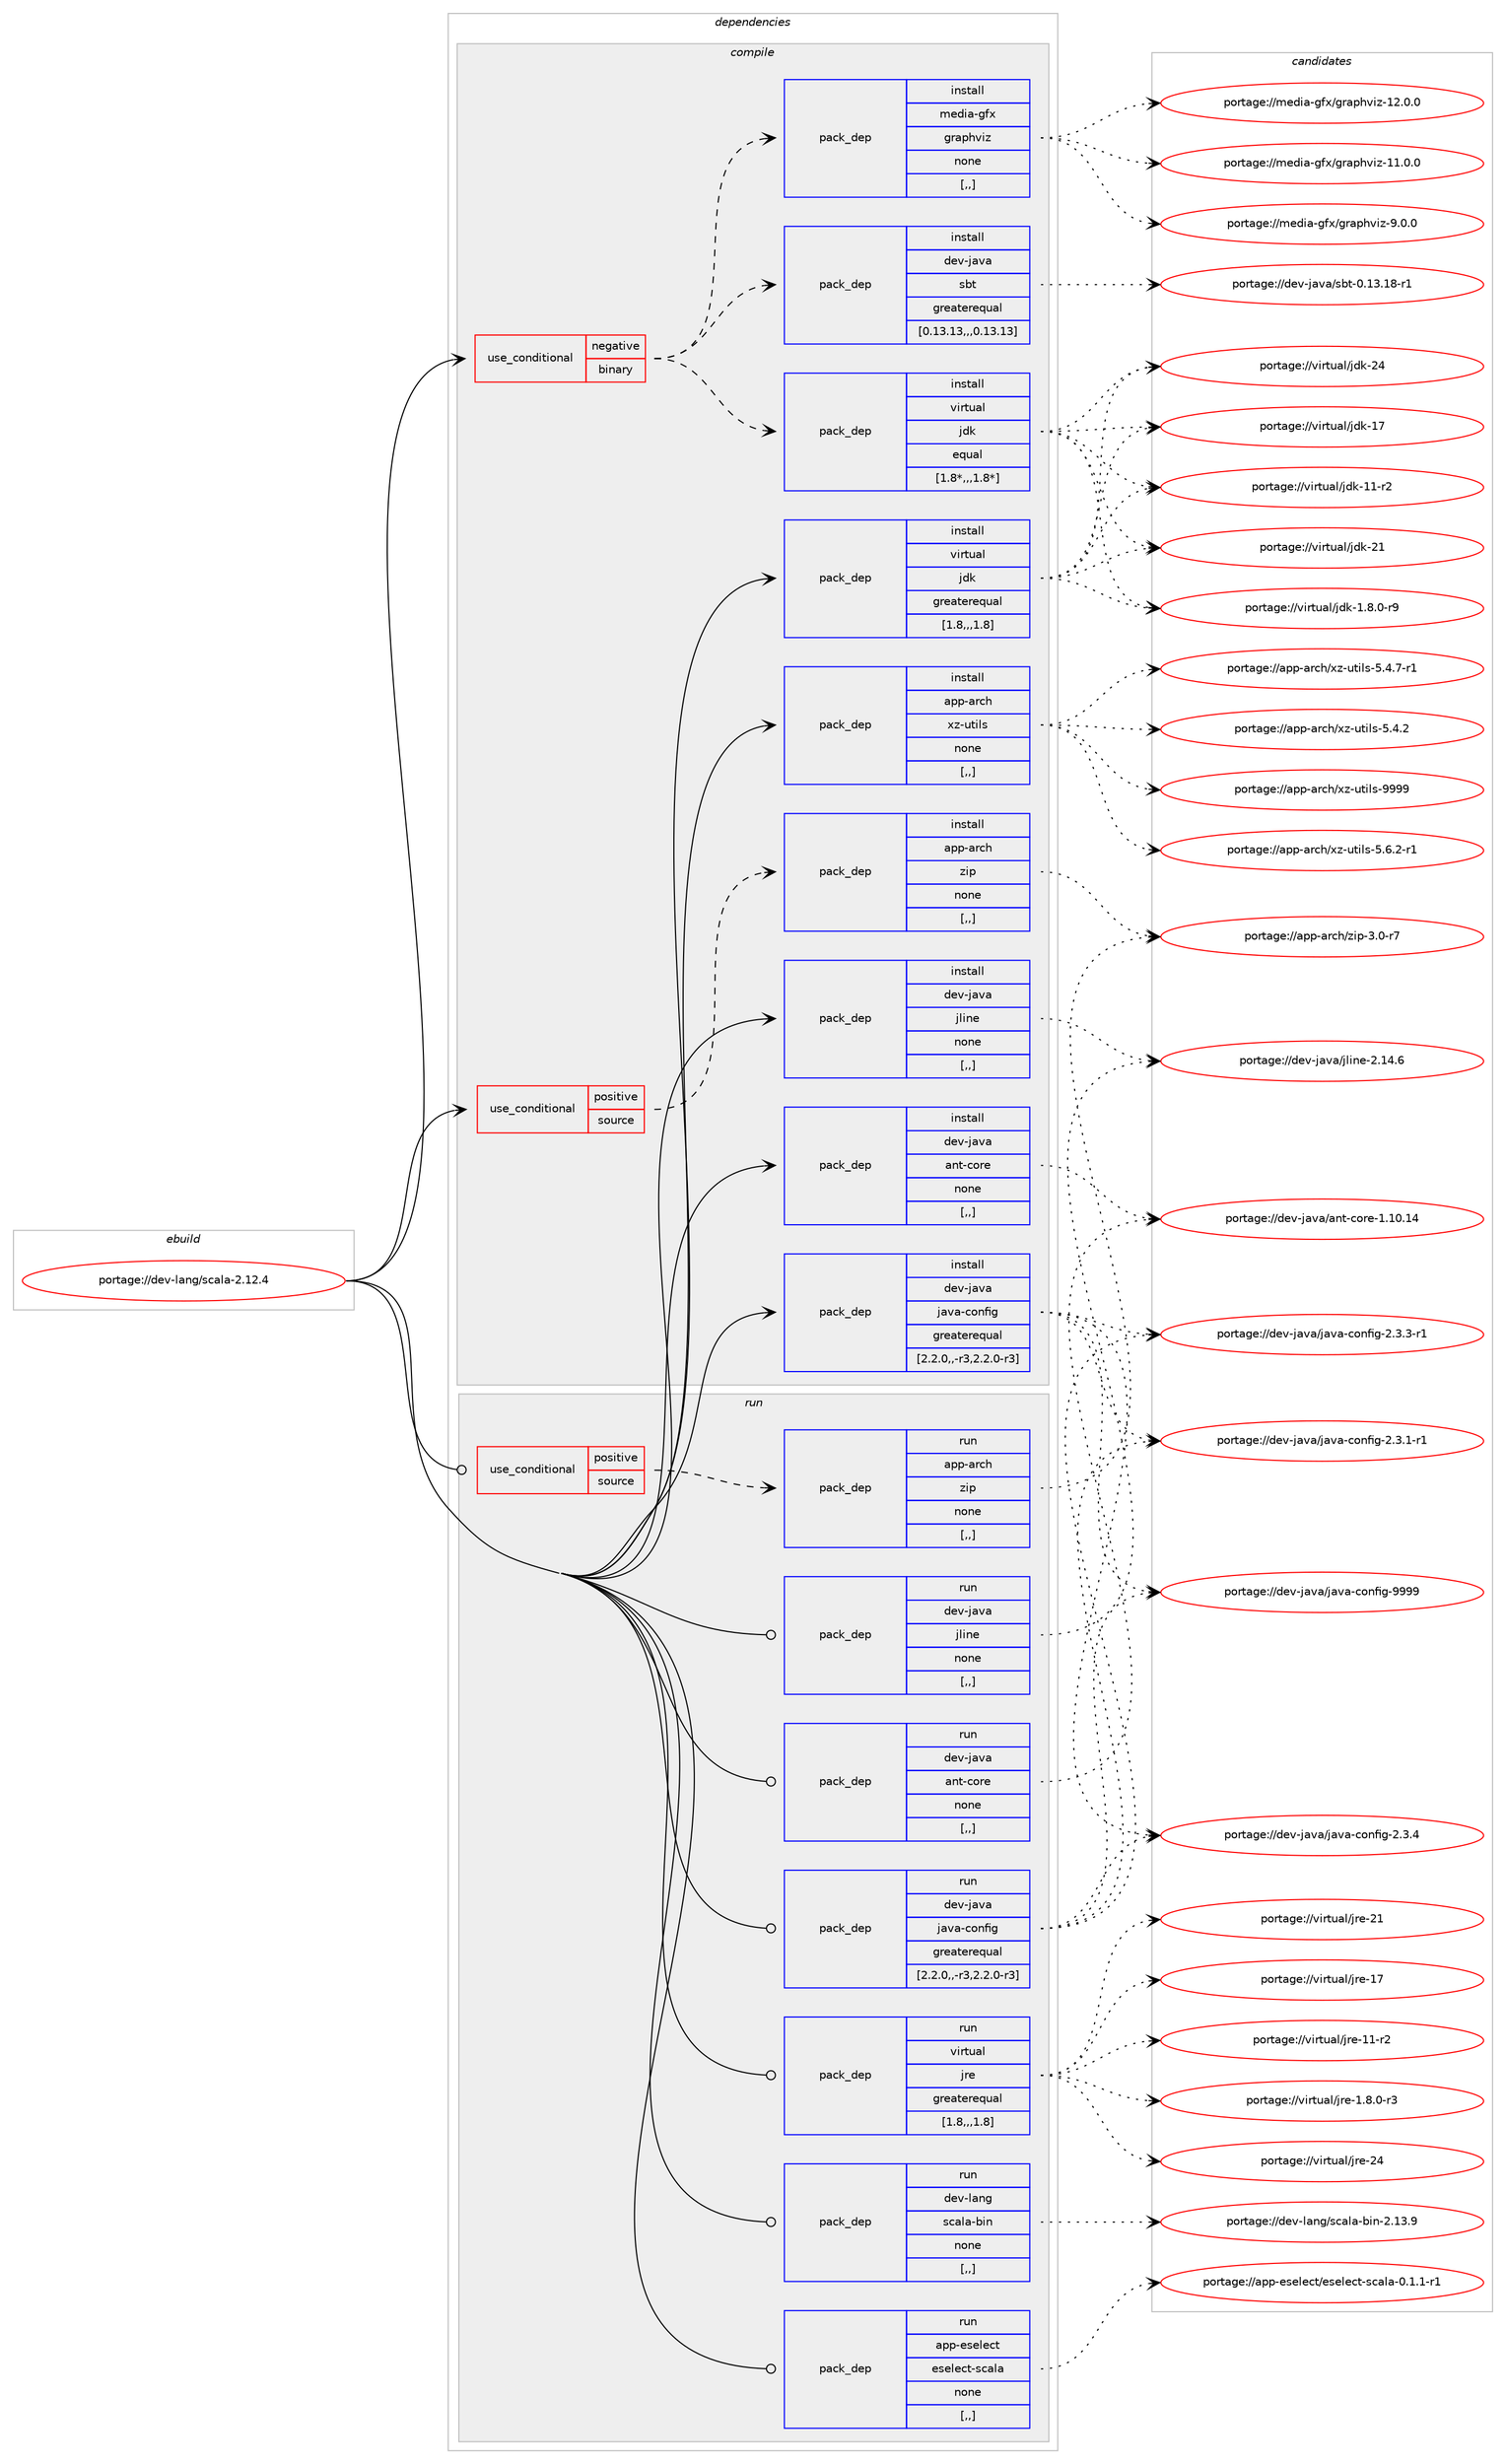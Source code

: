 digraph prolog {

# *************
# Graph options
# *************

newrank=true;
concentrate=true;
compound=true;
graph [rankdir=LR,fontname=Helvetica,fontsize=10,ranksep=1.5];#, ranksep=2.5, nodesep=0.2];
edge  [arrowhead=vee];
node  [fontname=Helvetica,fontsize=10];

# **********
# The ebuild
# **********

subgraph cluster_leftcol {
color=gray;
label=<<i>ebuild</i>>;
id [label="portage://dev-lang/scala-2.12.4", color=red, width=4, href="../dev-lang/scala-2.12.4.svg"];
}

# ****************
# The dependencies
# ****************

subgraph cluster_midcol {
color=gray;
label=<<i>dependencies</i>>;
subgraph cluster_compile {
fillcolor="#eeeeee";
style=filled;
label=<<i>compile</i>>;
subgraph cond25437 {
dependency105611 [label=<<TABLE BORDER="0" CELLBORDER="1" CELLSPACING="0" CELLPADDING="4"><TR><TD ROWSPAN="3" CELLPADDING="10">use_conditional</TD></TR><TR><TD>negative</TD></TR><TR><TD>binary</TD></TR></TABLE>>, shape=none, color=red];
subgraph pack79024 {
dependency105612 [label=<<TABLE BORDER="0" CELLBORDER="1" CELLSPACING="0" CELLPADDING="4" WIDTH="220"><TR><TD ROWSPAN="6" CELLPADDING="30">pack_dep</TD></TR><TR><TD WIDTH="110">install</TD></TR><TR><TD>virtual</TD></TR><TR><TD>jdk</TD></TR><TR><TD>equal</TD></TR><TR><TD>[1.8*,,,1.8*]</TD></TR></TABLE>>, shape=none, color=blue];
}
dependency105611:e -> dependency105612:w [weight=20,style="dashed",arrowhead="vee"];
subgraph pack79025 {
dependency105613 [label=<<TABLE BORDER="0" CELLBORDER="1" CELLSPACING="0" CELLPADDING="4" WIDTH="220"><TR><TD ROWSPAN="6" CELLPADDING="30">pack_dep</TD></TR><TR><TD WIDTH="110">install</TD></TR><TR><TD>dev-java</TD></TR><TR><TD>sbt</TD></TR><TR><TD>greaterequal</TD></TR><TR><TD>[0.13.13,,,0.13.13]</TD></TR></TABLE>>, shape=none, color=blue];
}
dependency105611:e -> dependency105613:w [weight=20,style="dashed",arrowhead="vee"];
subgraph pack79026 {
dependency105614 [label=<<TABLE BORDER="0" CELLBORDER="1" CELLSPACING="0" CELLPADDING="4" WIDTH="220"><TR><TD ROWSPAN="6" CELLPADDING="30">pack_dep</TD></TR><TR><TD WIDTH="110">install</TD></TR><TR><TD>media-gfx</TD></TR><TR><TD>graphviz</TD></TR><TR><TD>none</TD></TR><TR><TD>[,,]</TD></TR></TABLE>>, shape=none, color=blue];
}
dependency105611:e -> dependency105614:w [weight=20,style="dashed",arrowhead="vee"];
}
id:e -> dependency105611:w [weight=20,style="solid",arrowhead="vee"];
subgraph cond25438 {
dependency105615 [label=<<TABLE BORDER="0" CELLBORDER="1" CELLSPACING="0" CELLPADDING="4"><TR><TD ROWSPAN="3" CELLPADDING="10">use_conditional</TD></TR><TR><TD>positive</TD></TR><TR><TD>source</TD></TR></TABLE>>, shape=none, color=red];
subgraph pack79027 {
dependency105616 [label=<<TABLE BORDER="0" CELLBORDER="1" CELLSPACING="0" CELLPADDING="4" WIDTH="220"><TR><TD ROWSPAN="6" CELLPADDING="30">pack_dep</TD></TR><TR><TD WIDTH="110">install</TD></TR><TR><TD>app-arch</TD></TR><TR><TD>zip</TD></TR><TR><TD>none</TD></TR><TR><TD>[,,]</TD></TR></TABLE>>, shape=none, color=blue];
}
dependency105615:e -> dependency105616:w [weight=20,style="dashed",arrowhead="vee"];
}
id:e -> dependency105615:w [weight=20,style="solid",arrowhead="vee"];
subgraph pack79028 {
dependency105617 [label=<<TABLE BORDER="0" CELLBORDER="1" CELLSPACING="0" CELLPADDING="4" WIDTH="220"><TR><TD ROWSPAN="6" CELLPADDING="30">pack_dep</TD></TR><TR><TD WIDTH="110">install</TD></TR><TR><TD>app-arch</TD></TR><TR><TD>xz-utils</TD></TR><TR><TD>none</TD></TR><TR><TD>[,,]</TD></TR></TABLE>>, shape=none, color=blue];
}
id:e -> dependency105617:w [weight=20,style="solid",arrowhead="vee"];
subgraph pack79029 {
dependency105618 [label=<<TABLE BORDER="0" CELLBORDER="1" CELLSPACING="0" CELLPADDING="4" WIDTH="220"><TR><TD ROWSPAN="6" CELLPADDING="30">pack_dep</TD></TR><TR><TD WIDTH="110">install</TD></TR><TR><TD>dev-java</TD></TR><TR><TD>ant-core</TD></TR><TR><TD>none</TD></TR><TR><TD>[,,]</TD></TR></TABLE>>, shape=none, color=blue];
}
id:e -> dependency105618:w [weight=20,style="solid",arrowhead="vee"];
subgraph pack79030 {
dependency105619 [label=<<TABLE BORDER="0" CELLBORDER="1" CELLSPACING="0" CELLPADDING="4" WIDTH="220"><TR><TD ROWSPAN="6" CELLPADDING="30">pack_dep</TD></TR><TR><TD WIDTH="110">install</TD></TR><TR><TD>dev-java</TD></TR><TR><TD>java-config</TD></TR><TR><TD>greaterequal</TD></TR><TR><TD>[2.2.0,,-r3,2.2.0-r3]</TD></TR></TABLE>>, shape=none, color=blue];
}
id:e -> dependency105619:w [weight=20,style="solid",arrowhead="vee"];
subgraph pack79031 {
dependency105620 [label=<<TABLE BORDER="0" CELLBORDER="1" CELLSPACING="0" CELLPADDING="4" WIDTH="220"><TR><TD ROWSPAN="6" CELLPADDING="30">pack_dep</TD></TR><TR><TD WIDTH="110">install</TD></TR><TR><TD>dev-java</TD></TR><TR><TD>jline</TD></TR><TR><TD>none</TD></TR><TR><TD>[,,]</TD></TR></TABLE>>, shape=none, color=blue];
}
id:e -> dependency105620:w [weight=20,style="solid",arrowhead="vee"];
subgraph pack79032 {
dependency105621 [label=<<TABLE BORDER="0" CELLBORDER="1" CELLSPACING="0" CELLPADDING="4" WIDTH="220"><TR><TD ROWSPAN="6" CELLPADDING="30">pack_dep</TD></TR><TR><TD WIDTH="110">install</TD></TR><TR><TD>virtual</TD></TR><TR><TD>jdk</TD></TR><TR><TD>greaterequal</TD></TR><TR><TD>[1.8,,,1.8]</TD></TR></TABLE>>, shape=none, color=blue];
}
id:e -> dependency105621:w [weight=20,style="solid",arrowhead="vee"];
}
subgraph cluster_compileandrun {
fillcolor="#eeeeee";
style=filled;
label=<<i>compile and run</i>>;
}
subgraph cluster_run {
fillcolor="#eeeeee";
style=filled;
label=<<i>run</i>>;
subgraph cond25439 {
dependency105622 [label=<<TABLE BORDER="0" CELLBORDER="1" CELLSPACING="0" CELLPADDING="4"><TR><TD ROWSPAN="3" CELLPADDING="10">use_conditional</TD></TR><TR><TD>positive</TD></TR><TR><TD>source</TD></TR></TABLE>>, shape=none, color=red];
subgraph pack79033 {
dependency105623 [label=<<TABLE BORDER="0" CELLBORDER="1" CELLSPACING="0" CELLPADDING="4" WIDTH="220"><TR><TD ROWSPAN="6" CELLPADDING="30">pack_dep</TD></TR><TR><TD WIDTH="110">run</TD></TR><TR><TD>app-arch</TD></TR><TR><TD>zip</TD></TR><TR><TD>none</TD></TR><TR><TD>[,,]</TD></TR></TABLE>>, shape=none, color=blue];
}
dependency105622:e -> dependency105623:w [weight=20,style="dashed",arrowhead="vee"];
}
id:e -> dependency105622:w [weight=20,style="solid",arrowhead="odot"];
subgraph pack79034 {
dependency105624 [label=<<TABLE BORDER="0" CELLBORDER="1" CELLSPACING="0" CELLPADDING="4" WIDTH="220"><TR><TD ROWSPAN="6" CELLPADDING="30">pack_dep</TD></TR><TR><TD WIDTH="110">run</TD></TR><TR><TD>app-eselect</TD></TR><TR><TD>eselect-scala</TD></TR><TR><TD>none</TD></TR><TR><TD>[,,]</TD></TR></TABLE>>, shape=none, color=blue];
}
id:e -> dependency105624:w [weight=20,style="solid",arrowhead="odot"];
subgraph pack79035 {
dependency105625 [label=<<TABLE BORDER="0" CELLBORDER="1" CELLSPACING="0" CELLPADDING="4" WIDTH="220"><TR><TD ROWSPAN="6" CELLPADDING="30">pack_dep</TD></TR><TR><TD WIDTH="110">run</TD></TR><TR><TD>dev-java</TD></TR><TR><TD>ant-core</TD></TR><TR><TD>none</TD></TR><TR><TD>[,,]</TD></TR></TABLE>>, shape=none, color=blue];
}
id:e -> dependency105625:w [weight=20,style="solid",arrowhead="odot"];
subgraph pack79036 {
dependency105626 [label=<<TABLE BORDER="0" CELLBORDER="1" CELLSPACING="0" CELLPADDING="4" WIDTH="220"><TR><TD ROWSPAN="6" CELLPADDING="30">pack_dep</TD></TR><TR><TD WIDTH="110">run</TD></TR><TR><TD>dev-java</TD></TR><TR><TD>java-config</TD></TR><TR><TD>greaterequal</TD></TR><TR><TD>[2.2.0,,-r3,2.2.0-r3]</TD></TR></TABLE>>, shape=none, color=blue];
}
id:e -> dependency105626:w [weight=20,style="solid",arrowhead="odot"];
subgraph pack79037 {
dependency105627 [label=<<TABLE BORDER="0" CELLBORDER="1" CELLSPACING="0" CELLPADDING="4" WIDTH="220"><TR><TD ROWSPAN="6" CELLPADDING="30">pack_dep</TD></TR><TR><TD WIDTH="110">run</TD></TR><TR><TD>dev-java</TD></TR><TR><TD>jline</TD></TR><TR><TD>none</TD></TR><TR><TD>[,,]</TD></TR></TABLE>>, shape=none, color=blue];
}
id:e -> dependency105627:w [weight=20,style="solid",arrowhead="odot"];
subgraph pack79038 {
dependency105628 [label=<<TABLE BORDER="0" CELLBORDER="1" CELLSPACING="0" CELLPADDING="4" WIDTH="220"><TR><TD ROWSPAN="6" CELLPADDING="30">pack_dep</TD></TR><TR><TD WIDTH="110">run</TD></TR><TR><TD>virtual</TD></TR><TR><TD>jre</TD></TR><TR><TD>greaterequal</TD></TR><TR><TD>[1.8,,,1.8]</TD></TR></TABLE>>, shape=none, color=blue];
}
id:e -> dependency105628:w [weight=20,style="solid",arrowhead="odot"];
subgraph pack79039 {
dependency105629 [label=<<TABLE BORDER="0" CELLBORDER="1" CELLSPACING="0" CELLPADDING="4" WIDTH="220"><TR><TD ROWSPAN="6" CELLPADDING="30">pack_dep</TD></TR><TR><TD WIDTH="110">run</TD></TR><TR><TD>dev-lang</TD></TR><TR><TD>scala-bin</TD></TR><TR><TD>none</TD></TR><TR><TD>[,,]</TD></TR></TABLE>>, shape=none, color=blue];
}
id:e -> dependency105629:w [weight=20,style="solid",arrowhead="odot"];
}
}

# **************
# The candidates
# **************

subgraph cluster_choices {
rank=same;
color=gray;
label=<<i>candidates</i>>;

subgraph choice79024 {
color=black;
nodesep=1;
choice1181051141161179710847106100107455052 [label="portage://virtual/jdk-24", color=red, width=4,href="../virtual/jdk-24.svg"];
choice1181051141161179710847106100107455049 [label="portage://virtual/jdk-21", color=red, width=4,href="../virtual/jdk-21.svg"];
choice1181051141161179710847106100107454955 [label="portage://virtual/jdk-17", color=red, width=4,href="../virtual/jdk-17.svg"];
choice11810511411611797108471061001074549494511450 [label="portage://virtual/jdk-11-r2", color=red, width=4,href="../virtual/jdk-11-r2.svg"];
choice11810511411611797108471061001074549465646484511457 [label="portage://virtual/jdk-1.8.0-r9", color=red, width=4,href="../virtual/jdk-1.8.0-r9.svg"];
dependency105612:e -> choice1181051141161179710847106100107455052:w [style=dotted,weight="100"];
dependency105612:e -> choice1181051141161179710847106100107455049:w [style=dotted,weight="100"];
dependency105612:e -> choice1181051141161179710847106100107454955:w [style=dotted,weight="100"];
dependency105612:e -> choice11810511411611797108471061001074549494511450:w [style=dotted,weight="100"];
dependency105612:e -> choice11810511411611797108471061001074549465646484511457:w [style=dotted,weight="100"];
}
subgraph choice79025 {
color=black;
nodesep=1;
choice100101118451069711897471159811645484649514649564511449 [label="portage://dev-java/sbt-0.13.18-r1", color=red, width=4,href="../dev-java/sbt-0.13.18-r1.svg"];
dependency105613:e -> choice100101118451069711897471159811645484649514649564511449:w [style=dotted,weight="100"];
}
subgraph choice79026 {
color=black;
nodesep=1;
choice1091011001059745103102120471031149711210411810512245495046484648 [label="portage://media-gfx/graphviz-12.0.0", color=red, width=4,href="../media-gfx/graphviz-12.0.0.svg"];
choice1091011001059745103102120471031149711210411810512245494946484648 [label="portage://media-gfx/graphviz-11.0.0", color=red, width=4,href="../media-gfx/graphviz-11.0.0.svg"];
choice10910110010597451031021204710311497112104118105122455746484648 [label="portage://media-gfx/graphviz-9.0.0", color=red, width=4,href="../media-gfx/graphviz-9.0.0.svg"];
dependency105614:e -> choice1091011001059745103102120471031149711210411810512245495046484648:w [style=dotted,weight="100"];
dependency105614:e -> choice1091011001059745103102120471031149711210411810512245494946484648:w [style=dotted,weight="100"];
dependency105614:e -> choice10910110010597451031021204710311497112104118105122455746484648:w [style=dotted,weight="100"];
}
subgraph choice79027 {
color=black;
nodesep=1;
choice9711211245971149910447122105112455146484511455 [label="portage://app-arch/zip-3.0-r7", color=red, width=4,href="../app-arch/zip-3.0-r7.svg"];
dependency105616:e -> choice9711211245971149910447122105112455146484511455:w [style=dotted,weight="100"];
}
subgraph choice79028 {
color=black;
nodesep=1;
choice9711211245971149910447120122451171161051081154557575757 [label="portage://app-arch/xz-utils-9999", color=red, width=4,href="../app-arch/xz-utils-9999.svg"];
choice9711211245971149910447120122451171161051081154553465446504511449 [label="portage://app-arch/xz-utils-5.6.2-r1", color=red, width=4,href="../app-arch/xz-utils-5.6.2-r1.svg"];
choice9711211245971149910447120122451171161051081154553465246554511449 [label="portage://app-arch/xz-utils-5.4.7-r1", color=red, width=4,href="../app-arch/xz-utils-5.4.7-r1.svg"];
choice971121124597114991044712012245117116105108115455346524650 [label="portage://app-arch/xz-utils-5.4.2", color=red, width=4,href="../app-arch/xz-utils-5.4.2.svg"];
dependency105617:e -> choice9711211245971149910447120122451171161051081154557575757:w [style=dotted,weight="100"];
dependency105617:e -> choice9711211245971149910447120122451171161051081154553465446504511449:w [style=dotted,weight="100"];
dependency105617:e -> choice9711211245971149910447120122451171161051081154553465246554511449:w [style=dotted,weight="100"];
dependency105617:e -> choice971121124597114991044712012245117116105108115455346524650:w [style=dotted,weight="100"];
}
subgraph choice79029 {
color=black;
nodesep=1;
choice100101118451069711897479711011645991111141014549464948464952 [label="portage://dev-java/ant-core-1.10.14", color=red, width=4,href="../dev-java/ant-core-1.10.14.svg"];
dependency105618:e -> choice100101118451069711897479711011645991111141014549464948464952:w [style=dotted,weight="100"];
}
subgraph choice79030 {
color=black;
nodesep=1;
choice10010111845106971189747106971189745991111101021051034557575757 [label="portage://dev-java/java-config-9999", color=red, width=4,href="../dev-java/java-config-9999.svg"];
choice1001011184510697118974710697118974599111110102105103455046514652 [label="portage://dev-java/java-config-2.3.4", color=red, width=4,href="../dev-java/java-config-2.3.4.svg"];
choice10010111845106971189747106971189745991111101021051034550465146514511449 [label="portage://dev-java/java-config-2.3.3-r1", color=red, width=4,href="../dev-java/java-config-2.3.3-r1.svg"];
choice10010111845106971189747106971189745991111101021051034550465146494511449 [label="portage://dev-java/java-config-2.3.1-r1", color=red, width=4,href="../dev-java/java-config-2.3.1-r1.svg"];
dependency105619:e -> choice10010111845106971189747106971189745991111101021051034557575757:w [style=dotted,weight="100"];
dependency105619:e -> choice1001011184510697118974710697118974599111110102105103455046514652:w [style=dotted,weight="100"];
dependency105619:e -> choice10010111845106971189747106971189745991111101021051034550465146514511449:w [style=dotted,weight="100"];
dependency105619:e -> choice10010111845106971189747106971189745991111101021051034550465146494511449:w [style=dotted,weight="100"];
}
subgraph choice79031 {
color=black;
nodesep=1;
choice1001011184510697118974710610810511010145504649524654 [label="portage://dev-java/jline-2.14.6", color=red, width=4,href="../dev-java/jline-2.14.6.svg"];
dependency105620:e -> choice1001011184510697118974710610810511010145504649524654:w [style=dotted,weight="100"];
}
subgraph choice79032 {
color=black;
nodesep=1;
choice1181051141161179710847106100107455052 [label="portage://virtual/jdk-24", color=red, width=4,href="../virtual/jdk-24.svg"];
choice1181051141161179710847106100107455049 [label="portage://virtual/jdk-21", color=red, width=4,href="../virtual/jdk-21.svg"];
choice1181051141161179710847106100107454955 [label="portage://virtual/jdk-17", color=red, width=4,href="../virtual/jdk-17.svg"];
choice11810511411611797108471061001074549494511450 [label="portage://virtual/jdk-11-r2", color=red, width=4,href="../virtual/jdk-11-r2.svg"];
choice11810511411611797108471061001074549465646484511457 [label="portage://virtual/jdk-1.8.0-r9", color=red, width=4,href="../virtual/jdk-1.8.0-r9.svg"];
dependency105621:e -> choice1181051141161179710847106100107455052:w [style=dotted,weight="100"];
dependency105621:e -> choice1181051141161179710847106100107455049:w [style=dotted,weight="100"];
dependency105621:e -> choice1181051141161179710847106100107454955:w [style=dotted,weight="100"];
dependency105621:e -> choice11810511411611797108471061001074549494511450:w [style=dotted,weight="100"];
dependency105621:e -> choice11810511411611797108471061001074549465646484511457:w [style=dotted,weight="100"];
}
subgraph choice79033 {
color=black;
nodesep=1;
choice9711211245971149910447122105112455146484511455 [label="portage://app-arch/zip-3.0-r7", color=red, width=4,href="../app-arch/zip-3.0-r7.svg"];
dependency105623:e -> choice9711211245971149910447122105112455146484511455:w [style=dotted,weight="100"];
}
subgraph choice79034 {
color=black;
nodesep=1;
choice9711211245101115101108101991164710111510110810199116451159997108974548464946494511449 [label="portage://app-eselect/eselect-scala-0.1.1-r1", color=red, width=4,href="../app-eselect/eselect-scala-0.1.1-r1.svg"];
dependency105624:e -> choice9711211245101115101108101991164710111510110810199116451159997108974548464946494511449:w [style=dotted,weight="100"];
}
subgraph choice79035 {
color=black;
nodesep=1;
choice100101118451069711897479711011645991111141014549464948464952 [label="portage://dev-java/ant-core-1.10.14", color=red, width=4,href="../dev-java/ant-core-1.10.14.svg"];
dependency105625:e -> choice100101118451069711897479711011645991111141014549464948464952:w [style=dotted,weight="100"];
}
subgraph choice79036 {
color=black;
nodesep=1;
choice10010111845106971189747106971189745991111101021051034557575757 [label="portage://dev-java/java-config-9999", color=red, width=4,href="../dev-java/java-config-9999.svg"];
choice1001011184510697118974710697118974599111110102105103455046514652 [label="portage://dev-java/java-config-2.3.4", color=red, width=4,href="../dev-java/java-config-2.3.4.svg"];
choice10010111845106971189747106971189745991111101021051034550465146514511449 [label="portage://dev-java/java-config-2.3.3-r1", color=red, width=4,href="../dev-java/java-config-2.3.3-r1.svg"];
choice10010111845106971189747106971189745991111101021051034550465146494511449 [label="portage://dev-java/java-config-2.3.1-r1", color=red, width=4,href="../dev-java/java-config-2.3.1-r1.svg"];
dependency105626:e -> choice10010111845106971189747106971189745991111101021051034557575757:w [style=dotted,weight="100"];
dependency105626:e -> choice1001011184510697118974710697118974599111110102105103455046514652:w [style=dotted,weight="100"];
dependency105626:e -> choice10010111845106971189747106971189745991111101021051034550465146514511449:w [style=dotted,weight="100"];
dependency105626:e -> choice10010111845106971189747106971189745991111101021051034550465146494511449:w [style=dotted,weight="100"];
}
subgraph choice79037 {
color=black;
nodesep=1;
choice1001011184510697118974710610810511010145504649524654 [label="portage://dev-java/jline-2.14.6", color=red, width=4,href="../dev-java/jline-2.14.6.svg"];
dependency105627:e -> choice1001011184510697118974710610810511010145504649524654:w [style=dotted,weight="100"];
}
subgraph choice79038 {
color=black;
nodesep=1;
choice1181051141161179710847106114101455052 [label="portage://virtual/jre-24", color=red, width=4,href="../virtual/jre-24.svg"];
choice1181051141161179710847106114101455049 [label="portage://virtual/jre-21", color=red, width=4,href="../virtual/jre-21.svg"];
choice1181051141161179710847106114101454955 [label="portage://virtual/jre-17", color=red, width=4,href="../virtual/jre-17.svg"];
choice11810511411611797108471061141014549494511450 [label="portage://virtual/jre-11-r2", color=red, width=4,href="../virtual/jre-11-r2.svg"];
choice11810511411611797108471061141014549465646484511451 [label="portage://virtual/jre-1.8.0-r3", color=red, width=4,href="../virtual/jre-1.8.0-r3.svg"];
dependency105628:e -> choice1181051141161179710847106114101455052:w [style=dotted,weight="100"];
dependency105628:e -> choice1181051141161179710847106114101455049:w [style=dotted,weight="100"];
dependency105628:e -> choice1181051141161179710847106114101454955:w [style=dotted,weight="100"];
dependency105628:e -> choice11810511411611797108471061141014549494511450:w [style=dotted,weight="100"];
dependency105628:e -> choice11810511411611797108471061141014549465646484511451:w [style=dotted,weight="100"];
}
subgraph choice79039 {
color=black;
nodesep=1;
choice100101118451089711010347115999710897459810511045504649514657 [label="portage://dev-lang/scala-bin-2.13.9", color=red, width=4,href="../dev-lang/scala-bin-2.13.9.svg"];
dependency105629:e -> choice100101118451089711010347115999710897459810511045504649514657:w [style=dotted,weight="100"];
}
}

}
